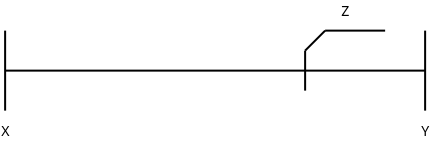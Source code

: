 <?xml version="1.0" encoding="UTF-8"?>
<dia:diagram xmlns:dia="http://www.lysator.liu.se/~alla/dia/">
  <dia:layer name="Baggrund" visible="true" active="true">
    <dia:object type="Standard - Line" version="0" id="O0">
      <dia:attribute name="obj_pos">
        <dia:point val="15,12"/>
      </dia:attribute>
      <dia:attribute name="obj_bb">
        <dia:rectangle val="14.95,11.95;36.05,12.05"/>
      </dia:attribute>
      <dia:attribute name="conn_endpoints">
        <dia:point val="15,12"/>
        <dia:point val="36,12"/>
      </dia:attribute>
      <dia:attribute name="numcp">
        <dia:int val="1"/>
      </dia:attribute>
      <dia:connections>
        <dia:connection handle="1" to="O1" connection="0"/>
      </dia:connections>
    </dia:object>
    <dia:object type="Standard - Line" version="0" id="O1">
      <dia:attribute name="obj_pos">
        <dia:point val="36,10"/>
      </dia:attribute>
      <dia:attribute name="obj_bb">
        <dia:rectangle val="35.95,9.95;36.05,14.05"/>
      </dia:attribute>
      <dia:attribute name="conn_endpoints">
        <dia:point val="36,10"/>
        <dia:point val="36,14"/>
      </dia:attribute>
      <dia:attribute name="numcp">
        <dia:int val="1"/>
      </dia:attribute>
    </dia:object>
    <dia:object type="Standard - Line" version="0" id="O2">
      <dia:attribute name="obj_pos">
        <dia:point val="15,10"/>
      </dia:attribute>
      <dia:attribute name="obj_bb">
        <dia:rectangle val="14.95,9.95;15.05,14.05"/>
      </dia:attribute>
      <dia:attribute name="conn_endpoints">
        <dia:point val="15,10"/>
        <dia:point val="15,14"/>
      </dia:attribute>
      <dia:attribute name="numcp">
        <dia:int val="1"/>
      </dia:attribute>
    </dia:object>
    <dia:object type="Standard - Text" version="1" id="O3">
      <dia:attribute name="obj_pos">
        <dia:point val="36,15"/>
      </dia:attribute>
      <dia:attribute name="obj_bb">
        <dia:rectangle val="35.79,14.575;36.21,15.425"/>
      </dia:attribute>
      <dia:attribute name="text">
        <dia:composite type="text">
          <dia:attribute name="string">
            <dia:string>#Y#</dia:string>
          </dia:attribute>
          <dia:attribute name="font">
            <dia:font family="sans" style="0" name="Helvetica"/>
          </dia:attribute>
          <dia:attribute name="height">
            <dia:real val="0.882"/>
          </dia:attribute>
          <dia:attribute name="pos">
            <dia:point val="36,15.28"/>
          </dia:attribute>
          <dia:attribute name="color">
            <dia:color val="#000000"/>
          </dia:attribute>
          <dia:attribute name="alignment">
            <dia:enum val="1"/>
          </dia:attribute>
        </dia:composite>
      </dia:attribute>
      <dia:attribute name="valign">
        <dia:enum val="2"/>
      </dia:attribute>
    </dia:object>
    <dia:object type="Standard - Text" version="1" id="O4">
      <dia:attribute name="obj_pos">
        <dia:point val="15,15"/>
      </dia:attribute>
      <dia:attribute name="obj_bb">
        <dia:rectangle val="14.794,14.575;15.206,15.425"/>
      </dia:attribute>
      <dia:attribute name="text">
        <dia:composite type="text">
          <dia:attribute name="string">
            <dia:string>#X#</dia:string>
          </dia:attribute>
          <dia:attribute name="font">
            <dia:font family="sans" style="0" name="Helvetica"/>
          </dia:attribute>
          <dia:attribute name="height">
            <dia:real val="0.882"/>
          </dia:attribute>
          <dia:attribute name="pos">
            <dia:point val="15,15.28"/>
          </dia:attribute>
          <dia:attribute name="color">
            <dia:color val="#000000"/>
          </dia:attribute>
          <dia:attribute name="alignment">
            <dia:enum val="1"/>
          </dia:attribute>
        </dia:composite>
      </dia:attribute>
      <dia:attribute name="valign">
        <dia:enum val="2"/>
      </dia:attribute>
    </dia:object>
    <dia:object type="Standard - Text" version="1" id="O5">
      <dia:attribute name="obj_pos">
        <dia:point val="32,9"/>
      </dia:attribute>
      <dia:attribute name="obj_bb">
        <dia:rectangle val="31.802,8.575;32.197,9.425"/>
      </dia:attribute>
      <dia:attribute name="text">
        <dia:composite type="text">
          <dia:attribute name="string">
            <dia:string>#Z#</dia:string>
          </dia:attribute>
          <dia:attribute name="font">
            <dia:font family="sans" style="0" name="Helvetica"/>
          </dia:attribute>
          <dia:attribute name="height">
            <dia:real val="0.882"/>
          </dia:attribute>
          <dia:attribute name="pos">
            <dia:point val="32,9.28"/>
          </dia:attribute>
          <dia:attribute name="color">
            <dia:color val="#000000"/>
          </dia:attribute>
          <dia:attribute name="alignment">
            <dia:enum val="1"/>
          </dia:attribute>
        </dia:composite>
      </dia:attribute>
      <dia:attribute name="valign">
        <dia:enum val="2"/>
      </dia:attribute>
    </dia:object>
    <dia:object type="Standard - Line" version="0" id="O6">
      <dia:attribute name="obj_pos">
        <dia:point val="30,13"/>
      </dia:attribute>
      <dia:attribute name="obj_bb">
        <dia:rectangle val="29.95,10.95;30.05,13.05"/>
      </dia:attribute>
      <dia:attribute name="conn_endpoints">
        <dia:point val="30,13"/>
        <dia:point val="30,11"/>
      </dia:attribute>
      <dia:attribute name="numcp">
        <dia:int val="1"/>
      </dia:attribute>
    </dia:object>
    <dia:object type="Standard - Line" version="0" id="O7">
      <dia:attribute name="obj_pos">
        <dia:point val="30,11"/>
      </dia:attribute>
      <dia:attribute name="obj_bb">
        <dia:rectangle val="29.929,9.929;31.071,11.071"/>
      </dia:attribute>
      <dia:attribute name="conn_endpoints">
        <dia:point val="30,11"/>
        <dia:point val="31,10"/>
      </dia:attribute>
      <dia:attribute name="numcp">
        <dia:int val="1"/>
      </dia:attribute>
    </dia:object>
    <dia:object type="Standard - Line" version="0" id="O8">
      <dia:attribute name="obj_pos">
        <dia:point val="31,10"/>
      </dia:attribute>
      <dia:attribute name="obj_bb">
        <dia:rectangle val="30.95,9.95;34.05,10.05"/>
      </dia:attribute>
      <dia:attribute name="conn_endpoints">
        <dia:point val="31,10"/>
        <dia:point val="34,10"/>
      </dia:attribute>
      <dia:attribute name="numcp">
        <dia:int val="1"/>
      </dia:attribute>
    </dia:object>
  </dia:layer>
</dia:diagram>
